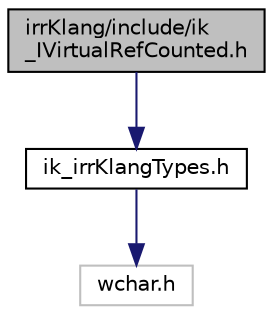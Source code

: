 digraph "irrKlang/include/ik_IVirtualRefCounted.h"
{
  bgcolor="transparent";
  edge [fontname="Helvetica",fontsize="10",labelfontname="Helvetica",labelfontsize="10"];
  node [fontname="Helvetica",fontsize="10",shape=record];
  Node1 [label="irrKlang/include/ik\l_IVirtualRefCounted.h",height=0.2,width=0.4,color="black", fillcolor="grey75", style="filled", fontcolor="black"];
  Node1 -> Node2 [color="midnightblue",fontsize="10",style="solid",fontname="Helvetica"];
  Node2 [label="ik_irrKlangTypes.h",height=0.2,width=0.4,color="black",URL="$ik__irrKlangTypes_8h.html"];
  Node2 -> Node3 [color="midnightblue",fontsize="10",style="solid",fontname="Helvetica"];
  Node3 [label="wchar.h",height=0.2,width=0.4,color="grey75"];
}
